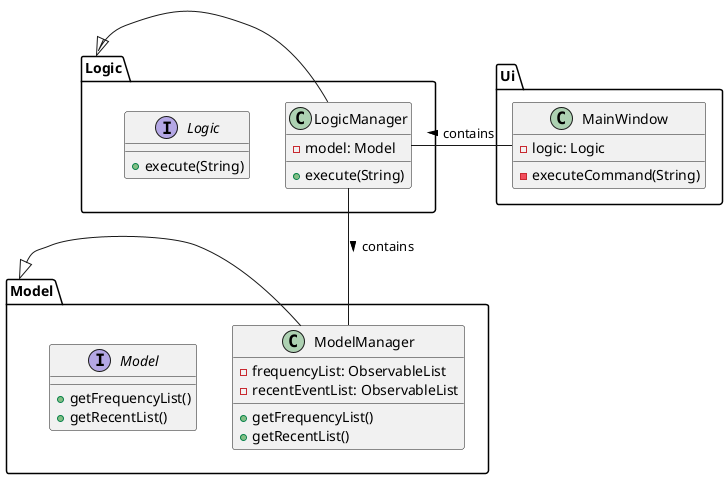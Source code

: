 @startuml

package Ui <<Folder>> {
    class MainWindow {
        - logic: Logic
        - executeCommand(String)
    }
}

package Logic <<Folder>> {
    interface Logic {
        + execute(String)
    }
    class LogicManager {
        - model: Model
        + execute(String)
    }
}

package Model <<Folder>> {
    interface Model {
        + getFrequencyList()
        + getRecentList()
    }
    class ModelManager {
        - frequencyList: ObservableList
        - recentEventList: ObservableList
        + getFrequencyList()
        + getRecentList()
    }
}

Model <|-right- ModelManager
Logic <|-right- LogicManager
MainWindow -left- LogicManager : contains >
LogicManager -down- ModelManager : contains >

@enduml
